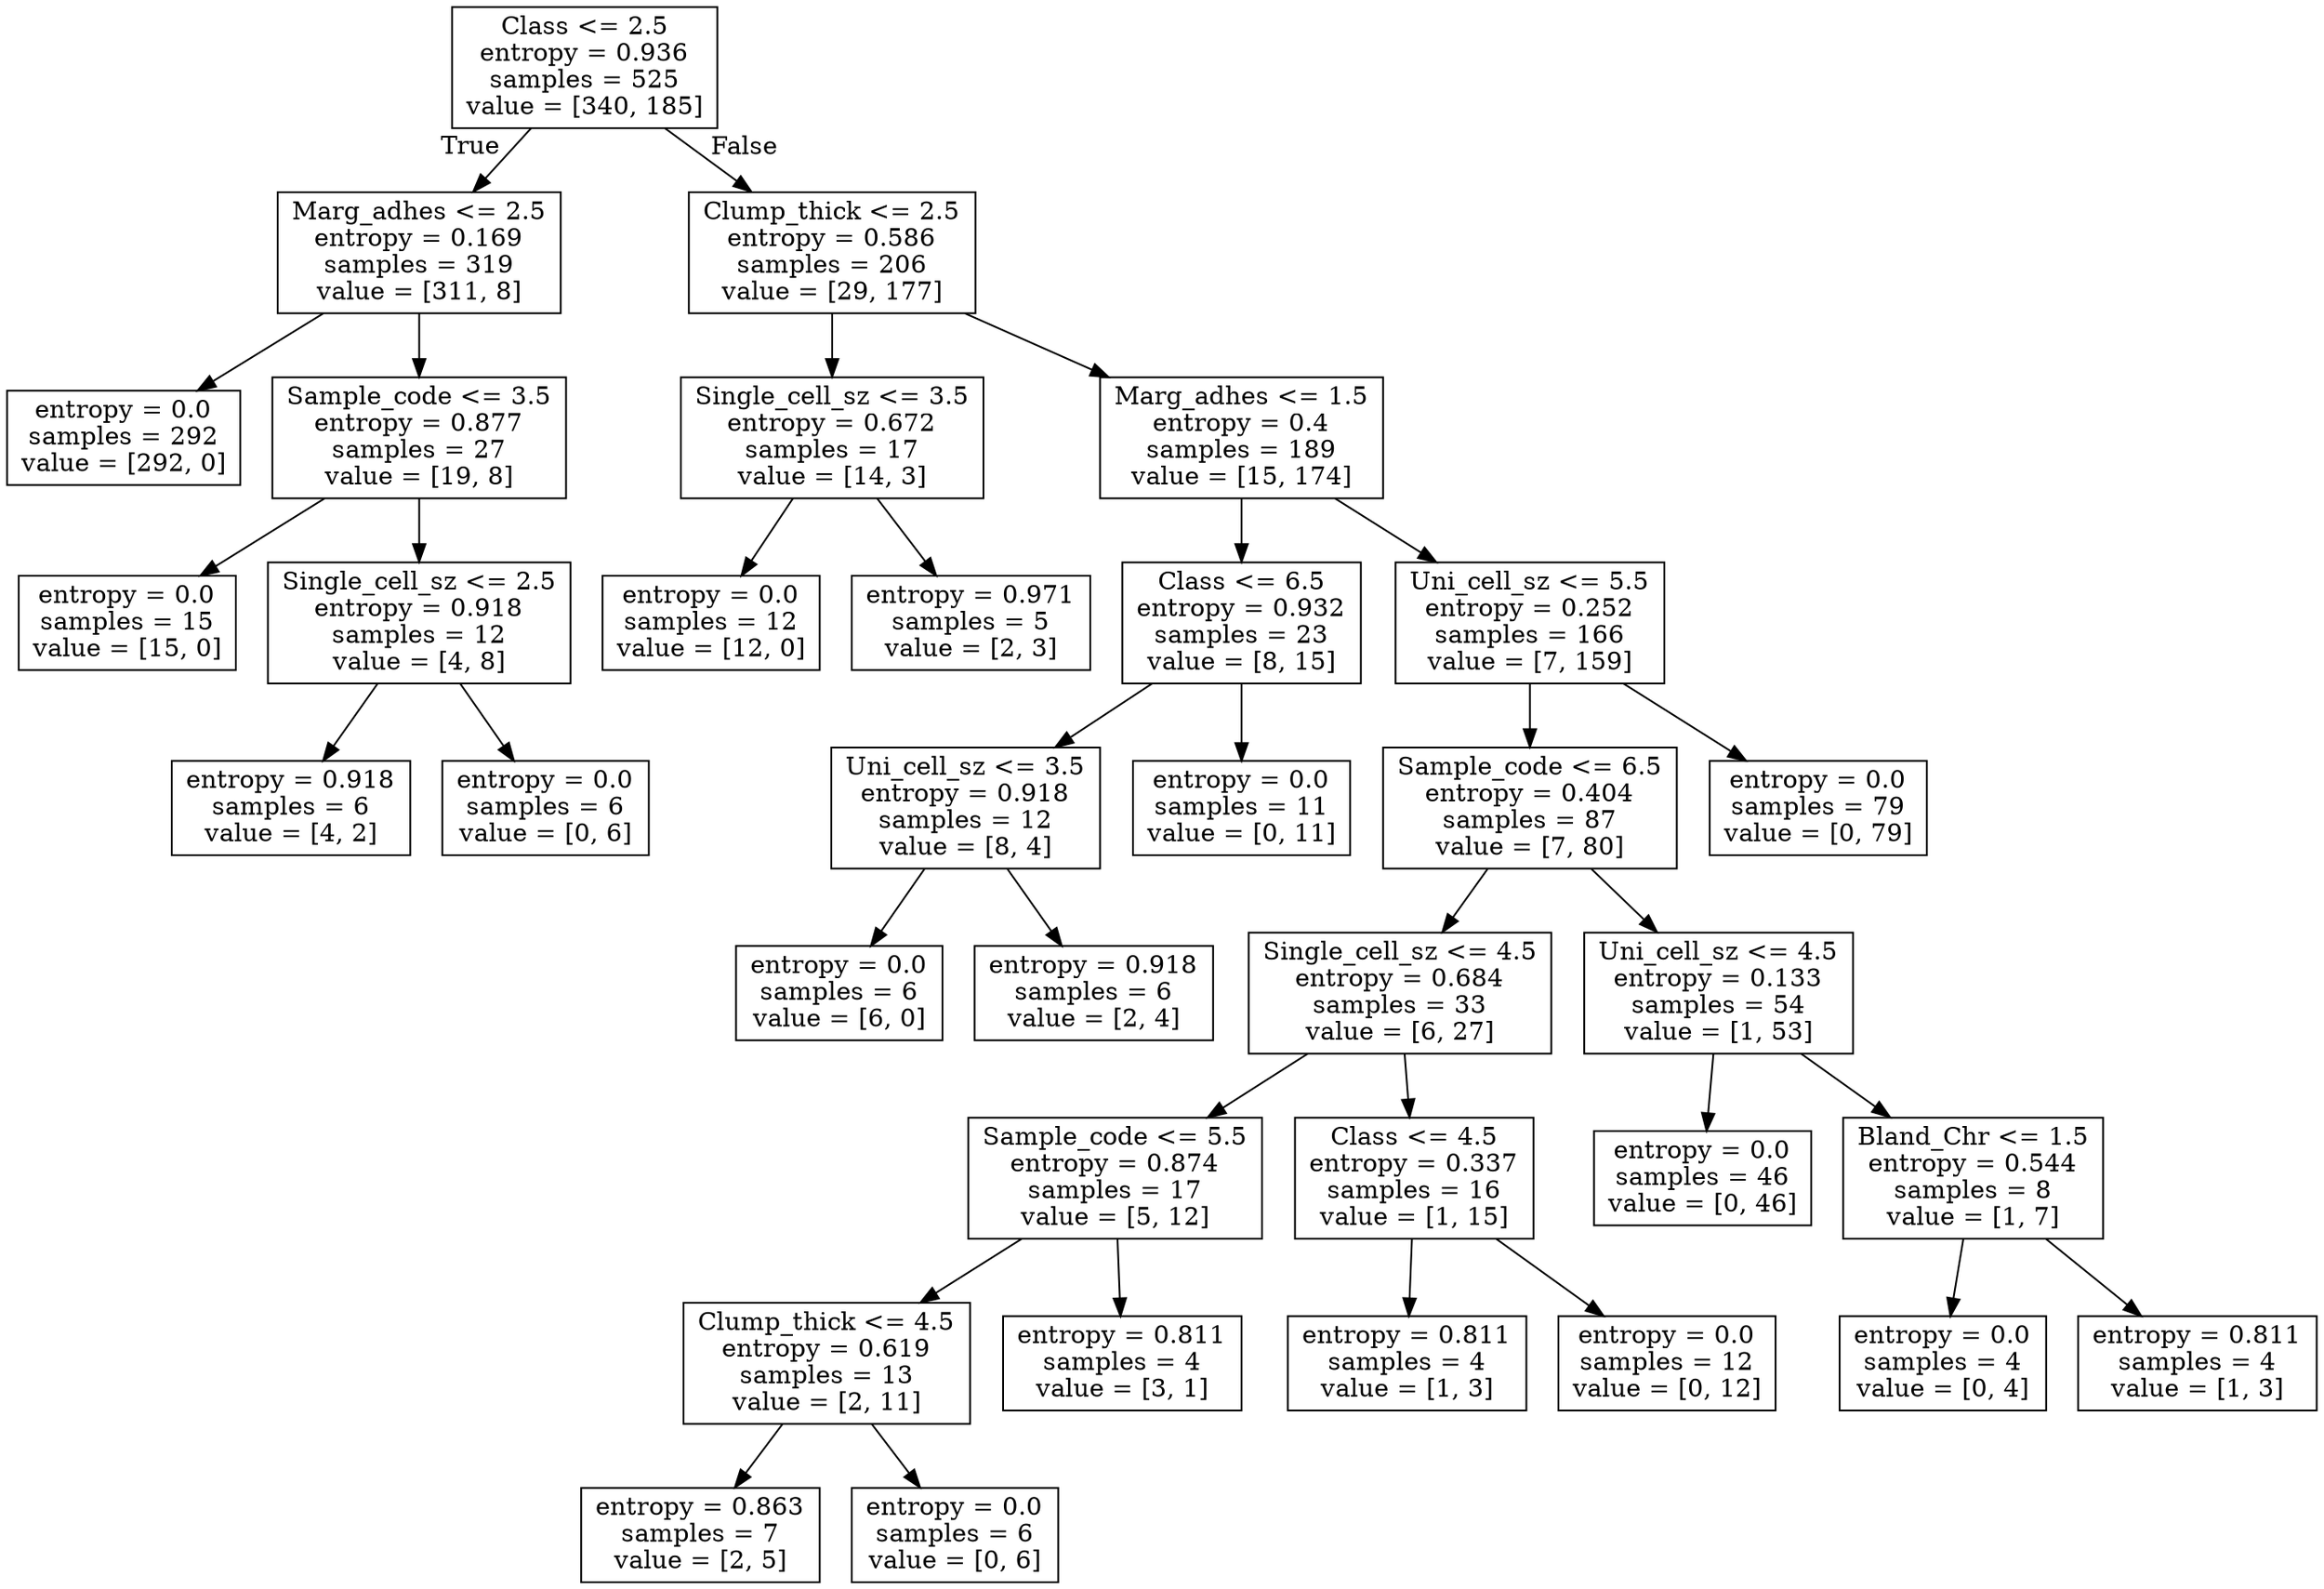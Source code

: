 digraph Tree {
node [shape=box] ;
0 [label="Class <= 2.5\nentropy = 0.936\nsamples = 525\nvalue = [340, 185]"] ;
1 [label="Marg_adhes <= 2.5\nentropy = 0.169\nsamples = 319\nvalue = [311, 8]"] ;
0 -> 1 [labeldistance=2.5, labelangle=45, headlabel="True"] ;
2 [label="entropy = 0.0\nsamples = 292\nvalue = [292, 0]"] ;
1 -> 2 ;
3 [label="Sample_code <= 3.5\nentropy = 0.877\nsamples = 27\nvalue = [19, 8]"] ;
1 -> 3 ;
4 [label="entropy = 0.0\nsamples = 15\nvalue = [15, 0]"] ;
3 -> 4 ;
5 [label="Single_cell_sz <= 2.5\nentropy = 0.918\nsamples = 12\nvalue = [4, 8]"] ;
3 -> 5 ;
6 [label="entropy = 0.918\nsamples = 6\nvalue = [4, 2]"] ;
5 -> 6 ;
7 [label="entropy = 0.0\nsamples = 6\nvalue = [0, 6]"] ;
5 -> 7 ;
8 [label="Clump_thick <= 2.5\nentropy = 0.586\nsamples = 206\nvalue = [29, 177]"] ;
0 -> 8 [labeldistance=2.5, labelangle=-45, headlabel="False"] ;
9 [label="Single_cell_sz <= 3.5\nentropy = 0.672\nsamples = 17\nvalue = [14, 3]"] ;
8 -> 9 ;
10 [label="entropy = 0.0\nsamples = 12\nvalue = [12, 0]"] ;
9 -> 10 ;
11 [label="entropy = 0.971\nsamples = 5\nvalue = [2, 3]"] ;
9 -> 11 ;
12 [label="Marg_adhes <= 1.5\nentropy = 0.4\nsamples = 189\nvalue = [15, 174]"] ;
8 -> 12 ;
13 [label="Class <= 6.5\nentropy = 0.932\nsamples = 23\nvalue = [8, 15]"] ;
12 -> 13 ;
14 [label="Uni_cell_sz <= 3.5\nentropy = 0.918\nsamples = 12\nvalue = [8, 4]"] ;
13 -> 14 ;
15 [label="entropy = 0.0\nsamples = 6\nvalue = [6, 0]"] ;
14 -> 15 ;
16 [label="entropy = 0.918\nsamples = 6\nvalue = [2, 4]"] ;
14 -> 16 ;
17 [label="entropy = 0.0\nsamples = 11\nvalue = [0, 11]"] ;
13 -> 17 ;
18 [label="Uni_cell_sz <= 5.5\nentropy = 0.252\nsamples = 166\nvalue = [7, 159]"] ;
12 -> 18 ;
19 [label="Sample_code <= 6.5\nentropy = 0.404\nsamples = 87\nvalue = [7, 80]"] ;
18 -> 19 ;
20 [label="Single_cell_sz <= 4.5\nentropy = 0.684\nsamples = 33\nvalue = [6, 27]"] ;
19 -> 20 ;
21 [label="Sample_code <= 5.5\nentropy = 0.874\nsamples = 17\nvalue = [5, 12]"] ;
20 -> 21 ;
22 [label="Clump_thick <= 4.5\nentropy = 0.619\nsamples = 13\nvalue = [2, 11]"] ;
21 -> 22 ;
23 [label="entropy = 0.863\nsamples = 7\nvalue = [2, 5]"] ;
22 -> 23 ;
24 [label="entropy = 0.0\nsamples = 6\nvalue = [0, 6]"] ;
22 -> 24 ;
25 [label="entropy = 0.811\nsamples = 4\nvalue = [3, 1]"] ;
21 -> 25 ;
26 [label="Class <= 4.5\nentropy = 0.337\nsamples = 16\nvalue = [1, 15]"] ;
20 -> 26 ;
27 [label="entropy = 0.811\nsamples = 4\nvalue = [1, 3]"] ;
26 -> 27 ;
28 [label="entropy = 0.0\nsamples = 12\nvalue = [0, 12]"] ;
26 -> 28 ;
29 [label="Uni_cell_sz <= 4.5\nentropy = 0.133\nsamples = 54\nvalue = [1, 53]"] ;
19 -> 29 ;
30 [label="entropy = 0.0\nsamples = 46\nvalue = [0, 46]"] ;
29 -> 30 ;
31 [label="Bland_Chr <= 1.5\nentropy = 0.544\nsamples = 8\nvalue = [1, 7]"] ;
29 -> 31 ;
32 [label="entropy = 0.0\nsamples = 4\nvalue = [0, 4]"] ;
31 -> 32 ;
33 [label="entropy = 0.811\nsamples = 4\nvalue = [1, 3]"] ;
31 -> 33 ;
34 [label="entropy = 0.0\nsamples = 79\nvalue = [0, 79]"] ;
18 -> 34 ;
}